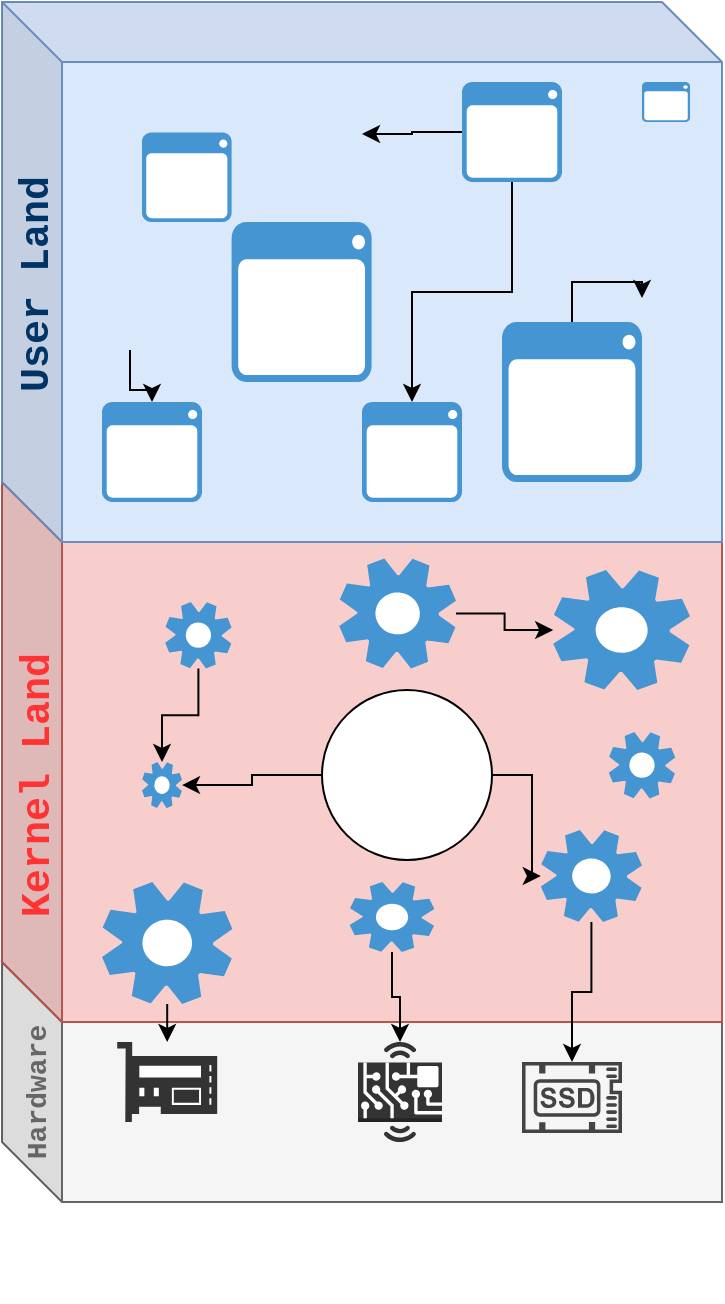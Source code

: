 <mxfile version="22.1.7" type="device">
  <diagram name="Page-1" id="XWfKoSDUo84gQvGor6Ie">
    <mxGraphModel dx="1709" dy="948" grid="1" gridSize="10" guides="1" tooltips="1" connect="1" arrows="1" fold="1" page="1" pageScale="1" pageWidth="827" pageHeight="1169" math="0" shadow="0">
      <root>
        <mxCell id="0" />
        <mxCell id="1" parent="0" />
        <mxCell id="0hRB7bltux3N-oxABUT9-37" value="" style="shape=cube;whiteSpace=wrap;html=1;boundedLbl=1;backgroundOutline=1;darkOpacity=0.05;darkOpacity2=0.1;fillColor=#f5f5f5;fontColor=#333333;strokeColor=#666666;size=30;" vertex="1" parent="1">
          <mxGeometry x="70" y="700" width="360" height="120" as="geometry" />
        </mxCell>
        <mxCell id="0hRB7bltux3N-oxABUT9-2" value="" style="shape=cube;whiteSpace=wrap;html=1;boundedLbl=1;backgroundOutline=1;darkOpacity=0.05;darkOpacity2=0.1;size=30;fillColor=#f8cecc;strokeColor=#b85450;" vertex="1" parent="1">
          <mxGeometry x="70" y="460" width="360" height="270" as="geometry" />
        </mxCell>
        <mxCell id="0hRB7bltux3N-oxABUT9-1" value="" style="shape=cube;whiteSpace=wrap;html=1;boundedLbl=1;backgroundOutline=1;darkOpacity=0.05;darkOpacity2=0.1;size=30;fillColor=#dae8fc;strokeColor=#6c8ebf;" vertex="1" parent="1">
          <mxGeometry x="70" y="220" width="360" height="270" as="geometry" />
        </mxCell>
        <mxCell id="0hRB7bltux3N-oxABUT9-8" value="" style="shadow=0;dashed=0;html=1;strokeColor=none;fillColor=#4495D1;labelPosition=center;verticalLabelPosition=bottom;verticalAlign=top;align=center;outlineConnect=0;shape=mxgraph.veeam.interface;" vertex="1" parent="1">
          <mxGeometry x="140" y="285.2" width="44.8" height="44.8" as="geometry" />
        </mxCell>
        <mxCell id="0hRB7bltux3N-oxABUT9-49" value="" style="edgeStyle=orthogonalEdgeStyle;rounded=0;orthogonalLoop=1;jettySize=auto;html=1;" edge="1" parent="1" source="0hRB7bltux3N-oxABUT9-9" target="0hRB7bltux3N-oxABUT9-18">
          <mxGeometry relative="1" as="geometry" />
        </mxCell>
        <mxCell id="0hRB7bltux3N-oxABUT9-9" value="" style="shadow=0;dashed=0;html=1;strokeColor=none;fillColor=#4495D1;labelPosition=center;verticalLabelPosition=bottom;verticalAlign=top;align=center;outlineConnect=0;shape=mxgraph.veeam.interface;" vertex="1" parent="1">
          <mxGeometry x="320" y="380" width="70" height="80" as="geometry" />
        </mxCell>
        <mxCell id="0hRB7bltux3N-oxABUT9-10" value="" style="shadow=0;dashed=0;html=1;strokeColor=none;fillColor=#4495D1;labelPosition=center;verticalLabelPosition=bottom;verticalAlign=top;align=center;outlineConnect=0;shape=mxgraph.veeam.interface;" vertex="1" parent="1">
          <mxGeometry x="120" y="420" width="50" height="50" as="geometry" />
        </mxCell>
        <mxCell id="0hRB7bltux3N-oxABUT9-11" value="" style="shadow=0;dashed=0;html=1;strokeColor=none;fillColor=#4495D1;labelPosition=center;verticalLabelPosition=bottom;verticalAlign=top;align=center;outlineConnect=0;shape=mxgraph.veeam.interface;" vertex="1" parent="1">
          <mxGeometry x="390" y="260" width="24" height="20" as="geometry" />
        </mxCell>
        <mxCell id="0hRB7bltux3N-oxABUT9-12" value="" style="shadow=0;dashed=0;html=1;strokeColor=none;fillColor=#4495D1;labelPosition=center;verticalLabelPosition=bottom;verticalAlign=top;align=center;outlineConnect=0;shape=mxgraph.veeam.interface;" vertex="1" parent="1">
          <mxGeometry x="184.8" y="330" width="70" height="80" as="geometry" />
        </mxCell>
        <mxCell id="0hRB7bltux3N-oxABUT9-50" value="" style="edgeStyle=orthogonalEdgeStyle;rounded=0;orthogonalLoop=1;jettySize=auto;html=1;" edge="1" parent="1" source="0hRB7bltux3N-oxABUT9-13" target="0hRB7bltux3N-oxABUT9-14">
          <mxGeometry relative="1" as="geometry" />
        </mxCell>
        <mxCell id="0hRB7bltux3N-oxABUT9-57" value="" style="edgeStyle=orthogonalEdgeStyle;rounded=0;orthogonalLoop=1;jettySize=auto;html=1;" edge="1" parent="1" source="0hRB7bltux3N-oxABUT9-13" target="0hRB7bltux3N-oxABUT9-17">
          <mxGeometry relative="1" as="geometry" />
        </mxCell>
        <mxCell id="0hRB7bltux3N-oxABUT9-13" value="" style="shadow=0;dashed=0;html=1;strokeColor=none;fillColor=#4495D1;labelPosition=center;verticalLabelPosition=bottom;verticalAlign=top;align=center;outlineConnect=0;shape=mxgraph.veeam.interface;" vertex="1" parent="1">
          <mxGeometry x="300" y="260" width="50" height="50" as="geometry" />
        </mxCell>
        <mxCell id="0hRB7bltux3N-oxABUT9-14" value="" style="shadow=0;dashed=0;html=1;strokeColor=none;fillColor=#4495D1;labelPosition=center;verticalLabelPosition=bottom;verticalAlign=top;align=center;outlineConnect=0;shape=mxgraph.veeam.interface;" vertex="1" parent="1">
          <mxGeometry x="250" y="420" width="50" height="50" as="geometry" />
        </mxCell>
        <mxCell id="0hRB7bltux3N-oxABUT9-17" value="" style="shape=image;html=1;verticalAlign=top;verticalLabelPosition=bottom;labelBackgroundColor=#ffffff;imageAspect=0;aspect=fixed;image=https://cdn1.iconfinder.com/data/icons/ionicons-fill-vol-2/512/terminal-128.png" vertex="1" parent="1">
          <mxGeometry x="202" y="262" width="48" height="48" as="geometry" />
        </mxCell>
        <mxCell id="0hRB7bltux3N-oxABUT9-18" value="" style="shape=image;html=1;verticalAlign=top;verticalLabelPosition=bottom;labelBackgroundColor=#ffffff;imageAspect=0;aspect=fixed;image=https://cdn1.iconfinder.com/data/icons/ionicons-fill-vol-2/512/terminal-128.png" vertex="1" parent="1">
          <mxGeometry x="366" y="320" width="48" height="48" as="geometry" />
        </mxCell>
        <mxCell id="0hRB7bltux3N-oxABUT9-19" value="" style="shape=image;html=1;verticalAlign=top;verticalLabelPosition=bottom;labelBackgroundColor=#ffffff;imageAspect=0;aspect=fixed;image=https://cdn1.iconfinder.com/data/icons/ionicons-fill-vol-2/512/terminal-128.png" vertex="1" parent="1">
          <mxGeometry x="195.8" y="421" width="48" height="48" as="geometry" />
        </mxCell>
        <mxCell id="0hRB7bltux3N-oxABUT9-52" value="" style="edgeStyle=orthogonalEdgeStyle;rounded=0;orthogonalLoop=1;jettySize=auto;html=1;" edge="1" parent="1" source="0hRB7bltux3N-oxABUT9-20" target="0hRB7bltux3N-oxABUT9-10">
          <mxGeometry relative="1" as="geometry" />
        </mxCell>
        <mxCell id="0hRB7bltux3N-oxABUT9-20" value="" style="shape=image;html=1;verticalAlign=top;verticalLabelPosition=bottom;labelBackgroundColor=#ffffff;imageAspect=0;aspect=fixed;image=https://cdn1.iconfinder.com/data/icons/ionicons-fill-vol-2/512/terminal-128.png" vertex="1" parent="1">
          <mxGeometry x="110.0" y="346" width="48" height="48" as="geometry" />
        </mxCell>
        <mxCell id="0hRB7bltux3N-oxABUT9-47" value="" style="edgeStyle=orthogonalEdgeStyle;rounded=0;orthogonalLoop=1;jettySize=auto;html=1;" edge="1" parent="1" source="0hRB7bltux3N-oxABUT9-22" target="0hRB7bltux3N-oxABUT9-33">
          <mxGeometry relative="1" as="geometry" />
        </mxCell>
        <mxCell id="0hRB7bltux3N-oxABUT9-48" value="" style="edgeStyle=orthogonalEdgeStyle;rounded=0;orthogonalLoop=1;jettySize=auto;html=1;" edge="1" parent="1" source="0hRB7bltux3N-oxABUT9-22" target="0hRB7bltux3N-oxABUT9-36">
          <mxGeometry relative="1" as="geometry" />
        </mxCell>
        <mxCell id="0hRB7bltux3N-oxABUT9-22" value="" style="ellipse;whiteSpace=wrap;html=1;aspect=fixed;" vertex="1" parent="1">
          <mxGeometry x="230" y="564" width="85" height="85" as="geometry" />
        </mxCell>
        <mxCell id="0hRB7bltux3N-oxABUT9-21" value="" style="shape=image;html=1;verticalAlign=top;verticalLabelPosition=bottom;labelBackgroundColor=#ffffff;imageAspect=0;aspect=fixed;image=https://cdn1.iconfinder.com/data/icons/logo-s-icon-pack-collection/517/linux-128.png;imageBackground=default;" vertex="1" parent="1">
          <mxGeometry x="248" y="585" width="49" height="49" as="geometry" />
        </mxCell>
        <mxCell id="0hRB7bltux3N-oxABUT9-29" value="" style="shadow=0;dashed=0;html=1;strokeColor=none;fillColor=#4495D1;labelPosition=center;verticalLabelPosition=bottom;verticalAlign=top;align=center;outlineConnect=0;shape=mxgraph.veeam.2d.service;" vertex="1" parent="1">
          <mxGeometry x="373.4" y="585" width="33.2" height="33.2" as="geometry" />
        </mxCell>
        <mxCell id="0hRB7bltux3N-oxABUT9-42" value="" style="edgeStyle=orthogonalEdgeStyle;rounded=0;orthogonalLoop=1;jettySize=auto;html=1;" edge="1" parent="1" source="0hRB7bltux3N-oxABUT9-30" target="0hRB7bltux3N-oxABUT9-36">
          <mxGeometry relative="1" as="geometry" />
        </mxCell>
        <mxCell id="0hRB7bltux3N-oxABUT9-30" value="" style="shadow=0;dashed=0;html=1;strokeColor=none;fillColor=#4495D1;labelPosition=center;verticalLabelPosition=bottom;verticalAlign=top;align=center;outlineConnect=0;shape=mxgraph.veeam.2d.service;" vertex="1" parent="1">
          <mxGeometry x="151.6" y="520" width="33.2" height="33.2" as="geometry" />
        </mxCell>
        <mxCell id="0hRB7bltux3N-oxABUT9-31" value="" style="shadow=0;dashed=0;html=1;strokeColor=none;fillColor=#4495D1;labelPosition=center;verticalLabelPosition=bottom;verticalAlign=top;align=center;outlineConnect=0;shape=mxgraph.veeam.2d.service;" vertex="1" parent="1">
          <mxGeometry x="345.6" y="504" width="68.4" height="60" as="geometry" />
        </mxCell>
        <mxCell id="0hRB7bltux3N-oxABUT9-32" value="" style="shadow=0;dashed=0;html=1;strokeColor=none;fillColor=#4495D1;labelPosition=center;verticalLabelPosition=bottom;verticalAlign=top;align=center;outlineConnect=0;shape=mxgraph.veeam.2d.service;" vertex="1" parent="1">
          <mxGeometry x="120" y="660" width="65.2" height="61" as="geometry" />
        </mxCell>
        <mxCell id="0hRB7bltux3N-oxABUT9-44" value="" style="edgeStyle=orthogonalEdgeStyle;rounded=0;orthogonalLoop=1;jettySize=auto;html=1;" edge="1" parent="1" source="0hRB7bltux3N-oxABUT9-33" target="0hRB7bltux3N-oxABUT9-41">
          <mxGeometry relative="1" as="geometry" />
        </mxCell>
        <mxCell id="0hRB7bltux3N-oxABUT9-33" value="" style="shadow=0;dashed=0;html=1;strokeColor=none;fillColor=#4495D1;labelPosition=center;verticalLabelPosition=bottom;verticalAlign=top;align=center;outlineConnect=0;shape=mxgraph.veeam.2d.service;" vertex="1" parent="1">
          <mxGeometry x="339.4" y="634" width="50.6" height="46" as="geometry" />
        </mxCell>
        <mxCell id="0hRB7bltux3N-oxABUT9-43" value="" style="edgeStyle=orthogonalEdgeStyle;rounded=0;orthogonalLoop=1;jettySize=auto;html=1;" edge="1" parent="1" source="0hRB7bltux3N-oxABUT9-34" target="0hRB7bltux3N-oxABUT9-31">
          <mxGeometry relative="1" as="geometry" />
        </mxCell>
        <mxCell id="0hRB7bltux3N-oxABUT9-34" value="" style="shadow=0;dashed=0;html=1;strokeColor=none;fillColor=#4495D1;labelPosition=center;verticalLabelPosition=bottom;verticalAlign=top;align=center;outlineConnect=0;shape=mxgraph.veeam.2d.service;" vertex="1" parent="1">
          <mxGeometry x="238.6" y="498.2" width="58.4" height="55" as="geometry" />
        </mxCell>
        <mxCell id="0hRB7bltux3N-oxABUT9-45" value="" style="edgeStyle=orthogonalEdgeStyle;rounded=0;orthogonalLoop=1;jettySize=auto;html=1;" edge="1" parent="1" source="0hRB7bltux3N-oxABUT9-35" target="0hRB7bltux3N-oxABUT9-39">
          <mxGeometry relative="1" as="geometry" />
        </mxCell>
        <mxCell id="0hRB7bltux3N-oxABUT9-35" value="" style="shadow=0;dashed=0;html=1;strokeColor=none;fillColor=#4495D1;labelPosition=center;verticalLabelPosition=bottom;verticalAlign=top;align=center;outlineConnect=0;shape=mxgraph.veeam.2d.service;" vertex="1" parent="1">
          <mxGeometry x="243.8" y="660" width="42.4" height="35" as="geometry" />
        </mxCell>
        <mxCell id="0hRB7bltux3N-oxABUT9-36" value="" style="shadow=0;dashed=0;html=1;strokeColor=none;fillColor=#4495D1;labelPosition=center;verticalLabelPosition=bottom;verticalAlign=top;align=center;outlineConnect=0;shape=mxgraph.veeam.2d.service;" vertex="1" parent="1">
          <mxGeometry x="140" y="600" width="20" height="23.1" as="geometry" />
        </mxCell>
        <mxCell id="0hRB7bltux3N-oxABUT9-38" value="" style="sketch=0;pointerEvents=1;shadow=0;dashed=0;html=1;strokeColor=none;fillColor=#333333;labelPosition=center;verticalLabelPosition=bottom;verticalAlign=top;align=center;outlineConnect=0;shape=mxgraph.veeam2.hardware_controller;" vertex="1" parent="1">
          <mxGeometry x="127.6" y="740" width="50" height="40" as="geometry" />
        </mxCell>
        <mxCell id="0hRB7bltux3N-oxABUT9-39" value="" style="outlineConnect=0;dashed=0;verticalLabelPosition=bottom;verticalAlign=top;align=center;html=1;shape=mxgraph.aws3.hardware_board;fillColor=#333333;gradientColor=none;" vertex="1" parent="1">
          <mxGeometry x="248" y="740" width="42" height="50" as="geometry" />
        </mxCell>
        <mxCell id="0hRB7bltux3N-oxABUT9-41" value="" style="sketch=0;pointerEvents=1;shadow=0;dashed=0;html=1;strokeColor=none;fillColor=#434445;aspect=fixed;labelPosition=center;verticalLabelPosition=bottom;verticalAlign=top;align=center;outlineConnect=0;shape=mxgraph.vvd.ssd;" vertex="1" parent="1">
          <mxGeometry x="330" y="750" width="50" height="35.5" as="geometry" />
        </mxCell>
        <mxCell id="0hRB7bltux3N-oxABUT9-46" value="" style="endArrow=classic;html=1;rounded=0;" edge="1" parent="1" source="0hRB7bltux3N-oxABUT9-32" target="0hRB7bltux3N-oxABUT9-38">
          <mxGeometry width="50" height="50" relative="1" as="geometry">
            <mxPoint x="390" y="630" as="sourcePoint" />
            <mxPoint x="440" y="580" as="targetPoint" />
          </mxGeometry>
        </mxCell>
        <mxCell id="0hRB7bltux3N-oxABUT9-58" value="&lt;b&gt;&lt;font color=&quot;#ff3333&quot; face=&quot;Courier New&quot; style=&quot;font-size: 20px;&quot;&gt;Kernel Land&lt;/font&gt;&lt;/b&gt;" style="text;html=1;strokeColor=none;fillColor=none;align=center;verticalAlign=middle;whiteSpace=wrap;rounded=0;rotation=-90;" vertex="1" parent="1">
          <mxGeometry x="-18" y="596.55" width="210" height="30" as="geometry" />
        </mxCell>
        <mxCell id="0hRB7bltux3N-oxABUT9-60" value="&lt;b&gt;&lt;font face=&quot;Courier New&quot; style=&quot;font-size: 20px;&quot;&gt;User Land&lt;/font&gt;&lt;/b&gt;" style="text;html=1;strokeColor=none;fillColor=none;align=center;verticalAlign=middle;whiteSpace=wrap;rounded=0;rotation=-90;fontColor=#003366;" vertex="1" parent="1">
          <mxGeometry x="-18" y="346.0" width="210" height="30" as="geometry" />
        </mxCell>
        <mxCell id="0hRB7bltux3N-oxABUT9-61" value="&lt;b style=&quot;font-size: 14px;&quot;&gt;&lt;font color=&quot;#666666&quot; face=&quot;Courier New&quot; style=&quot;font-size: 14px;&quot;&gt;Hardware&lt;/font&gt;&lt;/b&gt;" style="text;html=1;strokeColor=none;fillColor=none;align=center;verticalAlign=middle;whiteSpace=wrap;rounded=0;rotation=-90;fontSize=14;" vertex="1" parent="1">
          <mxGeometry x="-18" y="750" width="210" height="30" as="geometry" />
        </mxCell>
      </root>
    </mxGraphModel>
  </diagram>
</mxfile>
